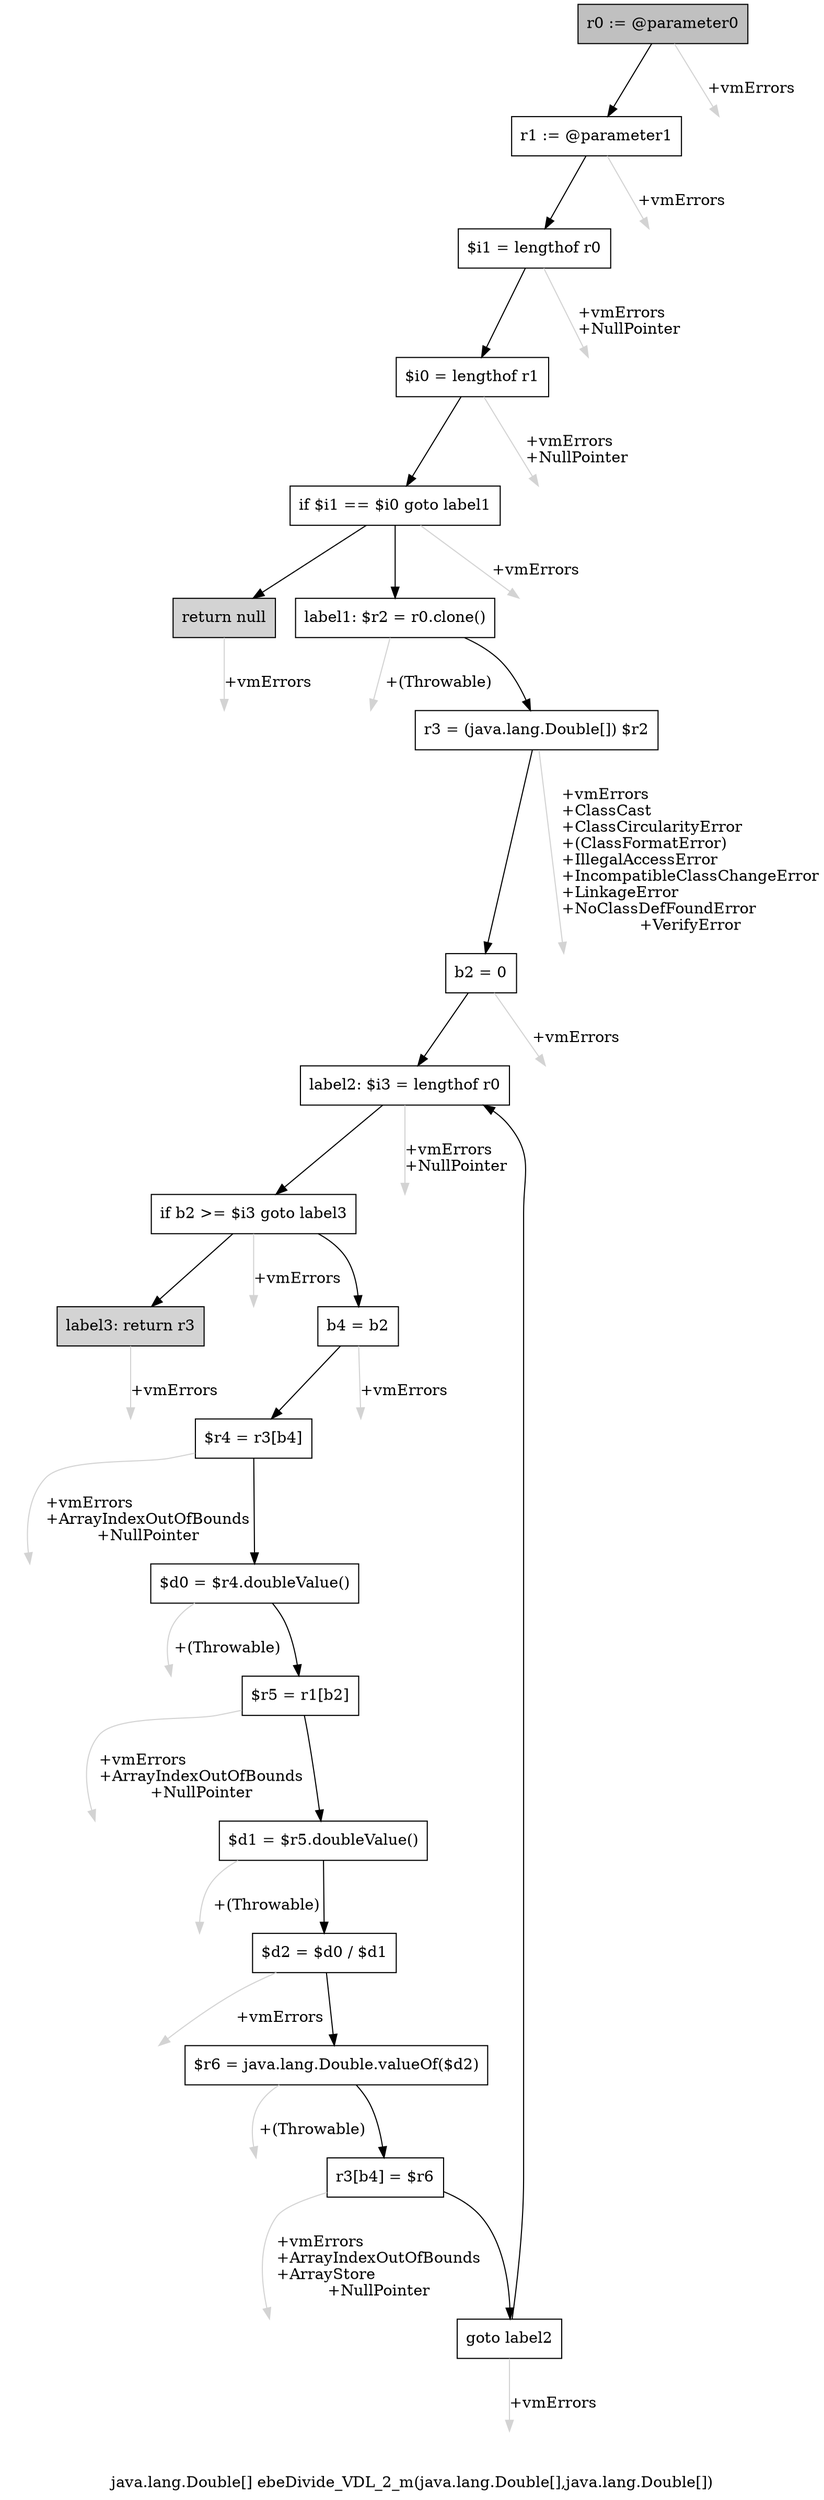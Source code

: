 digraph "java.lang.Double[] ebeDivide_VDL_2_m(java.lang.Double[],java.lang.Double[])" {
    label="java.lang.Double[] ebeDivide_VDL_2_m(java.lang.Double[],java.lang.Double[])";
    node [shape=box];
    "0" [style=filled,fillcolor=gray,label="r0 := @parameter0",];
    "1" [label="r1 := @parameter1",];
    "0"->"1" [color=black,];
    "21" [style=invis,label="Esc",];
    "0"->"21" [color=lightgray,label="\l+vmErrors",];
    "2" [label="$i1 = lengthof r0",];
    "1"->"2" [color=black,];
    "22" [style=invis,label="Esc",];
    "1"->"22" [color=lightgray,label="\l+vmErrors",];
    "3" [label="$i0 = lengthof r1",];
    "2"->"3" [color=black,];
    "23" [style=invis,label="Esc",];
    "2"->"23" [color=lightgray,label="\l+vmErrors\l+NullPointer",];
    "4" [label="if $i1 == $i0 goto label1",];
    "3"->"4" [color=black,];
    "24" [style=invis,label="Esc",];
    "3"->"24" [color=lightgray,label="\l+vmErrors\l+NullPointer",];
    "5" [style=filled,fillcolor=lightgray,label="return null",];
    "4"->"5" [color=black,];
    "6" [label="label1: $r2 = r0.clone()",];
    "4"->"6" [color=black,];
    "25" [style=invis,label="Esc",];
    "4"->"25" [color=lightgray,label="\l+vmErrors",];
    "26" [style=invis,label="Esc",];
    "5"->"26" [color=lightgray,label="\l+vmErrors",];
    "7" [label="r3 = (java.lang.Double[]) $r2",];
    "6"->"7" [color=black,];
    "27" [style=invis,label="Esc",];
    "6"->"27" [color=lightgray,label="\l+(Throwable)",];
    "8" [label="b2 = 0",];
    "7"->"8" [color=black,];
    "28" [style=invis,label="Esc",];
    "7"->"28" [color=lightgray,label="\l+vmErrors\l+ClassCast\l+ClassCircularityError\l+(ClassFormatError)\l+IllegalAccessError\l+IncompatibleClassChangeError\l+LinkageError\l+NoClassDefFoundError\l+VerifyError",];
    "9" [label="label2: $i3 = lengthof r0",];
    "8"->"9" [color=black,];
    "29" [style=invis,label="Esc",];
    "8"->"29" [color=lightgray,label="\l+vmErrors",];
    "10" [label="if b2 >= $i3 goto label3",];
    "9"->"10" [color=black,];
    "30" [style=invis,label="Esc",];
    "9"->"30" [color=lightgray,label="\l+vmErrors\l+NullPointer",];
    "11" [label="b4 = b2",];
    "10"->"11" [color=black,];
    "20" [style=filled,fillcolor=lightgray,label="label3: return r3",];
    "10"->"20" [color=black,];
    "31" [style=invis,label="Esc",];
    "10"->"31" [color=lightgray,label="\l+vmErrors",];
    "12" [label="$r4 = r3[b4]",];
    "11"->"12" [color=black,];
    "32" [style=invis,label="Esc",];
    "11"->"32" [color=lightgray,label="\l+vmErrors",];
    "13" [label="$d0 = $r4.doubleValue()",];
    "12"->"13" [color=black,];
    "33" [style=invis,label="Esc",];
    "12"->"33" [color=lightgray,label="\l+vmErrors\l+ArrayIndexOutOfBounds\l+NullPointer",];
    "14" [label="$r5 = r1[b2]",];
    "13"->"14" [color=black,];
    "34" [style=invis,label="Esc",];
    "13"->"34" [color=lightgray,label="\l+(Throwable)",];
    "15" [label="$d1 = $r5.doubleValue()",];
    "14"->"15" [color=black,];
    "35" [style=invis,label="Esc",];
    "14"->"35" [color=lightgray,label="\l+vmErrors\l+ArrayIndexOutOfBounds\l+NullPointer",];
    "16" [label="$d2 = $d0 / $d1",];
    "15"->"16" [color=black,];
    "36" [style=invis,label="Esc",];
    "15"->"36" [color=lightgray,label="\l+(Throwable)",];
    "17" [label="$r6 = java.lang.Double.valueOf($d2)",];
    "16"->"17" [color=black,];
    "37" [style=invis,label="Esc",];
    "16"->"37" [color=lightgray,label="\l+vmErrors",];
    "18" [label="r3[b4] = $r6",];
    "17"->"18" [color=black,];
    "38" [style=invis,label="Esc",];
    "17"->"38" [color=lightgray,label="\l+(Throwable)",];
    "19" [label="goto label2",];
    "18"->"19" [color=black,];
    "39" [style=invis,label="Esc",];
    "18"->"39" [color=lightgray,label="\l+vmErrors\l+ArrayIndexOutOfBounds\l+ArrayStore\l+NullPointer",];
    "19"->"9" [color=black,];
    "40" [style=invis,label="Esc",];
    "19"->"40" [color=lightgray,label="\l+vmErrors",];
    "41" [style=invis,label="Esc",];
    "20"->"41" [color=lightgray,label="\l+vmErrors",];
}
